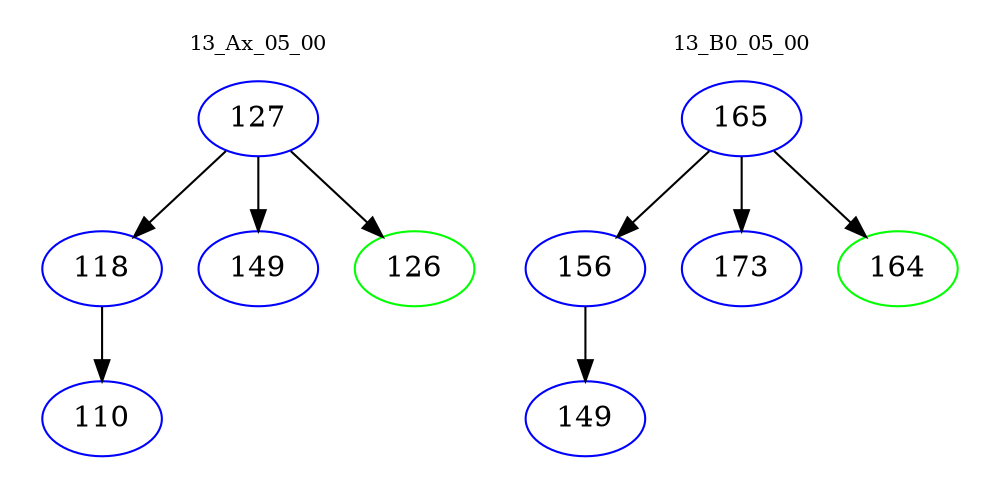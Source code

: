 digraph{
subgraph cluster_0 {
color = white
label = "13_Ax_05_00";
fontsize=10;
T0_127 [label="127", color="blue"]
T0_127 -> T0_118 [color="black"]
T0_118 [label="118", color="blue"]
T0_118 -> T0_110 [color="black"]
T0_110 [label="110", color="blue"]
T0_127 -> T0_149 [color="black"]
T0_149 [label="149", color="blue"]
T0_127 -> T0_126 [color="black"]
T0_126 [label="126", color="green"]
}
subgraph cluster_1 {
color = white
label = "13_B0_05_00";
fontsize=10;
T1_165 [label="165", color="blue"]
T1_165 -> T1_156 [color="black"]
T1_156 [label="156", color="blue"]
T1_156 -> T1_149 [color="black"]
T1_149 [label="149", color="blue"]
T1_165 -> T1_173 [color="black"]
T1_173 [label="173", color="blue"]
T1_165 -> T1_164 [color="black"]
T1_164 [label="164", color="green"]
}
}
